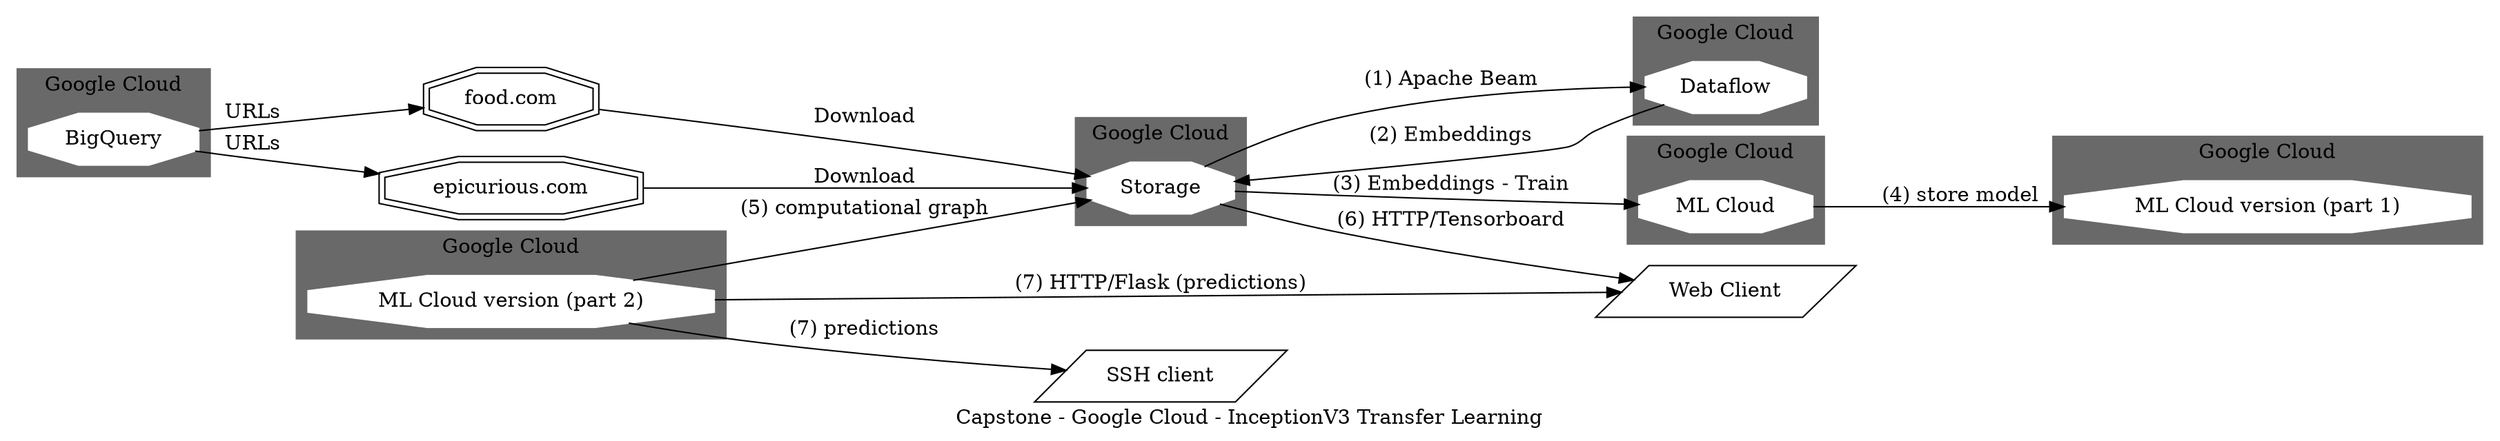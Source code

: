// Data Flow
digraph {
	graph [rankdir=LR]
	label = "Capstone - Google Cloud - InceptionV3 Transfer Learning"
		subgraph cluster_0 {
			node [color=white style=filled]
			style=filled
			color=dimgray
			label = "Google Cloud"
				Storage [shape=octagon]
		}
		subgraph cluster_1 {
			node [color=white style=filled]
			style=filled
			color=dimgray
			label = "Google Cloud"
				Dataflow [shape=octagon]
		}
		subgraph cluster_2 {
			node [color=white style=filled]
			style=filled
			color=dimgray
			label = "Google Cloud"
				"ML Cloud" [shape=octagon]
		}
		subgraph cluster_3 {
			node [color=white style=filled]
			style=filled
			color=dimgray
			label = "Google Cloud"
				"ML Cloud version (part 1)" [shape=octagon]
		}
		subgraph cluster_4 {
			node [color=white style=filled]
			style=filled
			color=dimgray
			label = "Google Cloud"
				"ML Cloud version (part 2)" [shape=octagon]
		}
		subgraph cluster_5 {
			node [color=white style=filled]
			style=filled
			color=dimgray
			label = "Google Cloud"
				BigQuery [shape=octagon]
		}
		"food.com" [shape=doubleoctagon]
		"epicurious.com" [shape=doubleoctagon]
		"SSH client" [shape=parallelogram]
		"Web Client" [shape=parallelogram]
			"food.com" -> Storage [label=Download]
			"epicurious.com" -> Storage [label=Download]
			BigQuery -> "epicurious.com" [label=URLs]
			BigQuery -> "food.com" [label=URLs]
			Storage -> Dataflow [label="(1) Apache Beam"]
			Dataflow -> Storage [label="(2) Embeddings"]
			Storage -> "ML Cloud" [label="(3) Embeddings - Train"]
			"ML Cloud" -> "ML Cloud version (part 1)" [label="(4) store model"]
			"ML Cloud version (part 2)" -> Storage [label="(5) computational graph"]
			Storage -> "Web Client" [label="(6) HTTP/Tensorboard"]
			"ML Cloud version (part 2)" -> "Web Client" [label="(7) HTTP/Flask (predictions)"]
			"ML Cloud version (part 2)" -> "SSH client" [label="(7) predictions"]
}
